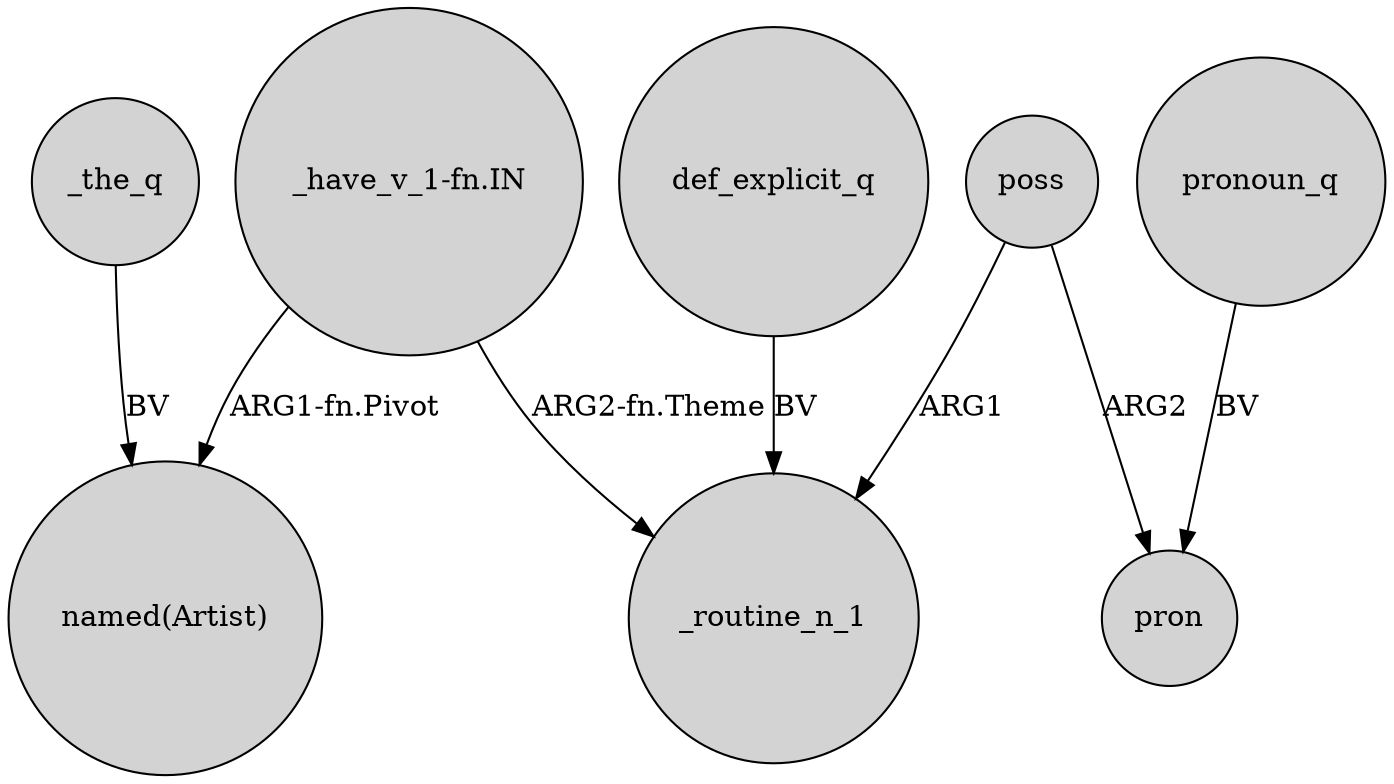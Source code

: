 digraph {
	node [shape=circle style=filled]
	_the_q -> "named(Artist)" [label=BV]
	poss -> _routine_n_1 [label=ARG1]
	"_have_v_1-fn.IN" -> "named(Artist)" [label="ARG1-fn.Pivot"]
	"_have_v_1-fn.IN" -> _routine_n_1 [label="ARG2-fn.Theme"]
	poss -> pron [label=ARG2]
	def_explicit_q -> _routine_n_1 [label=BV]
	pronoun_q -> pron [label=BV]
}
